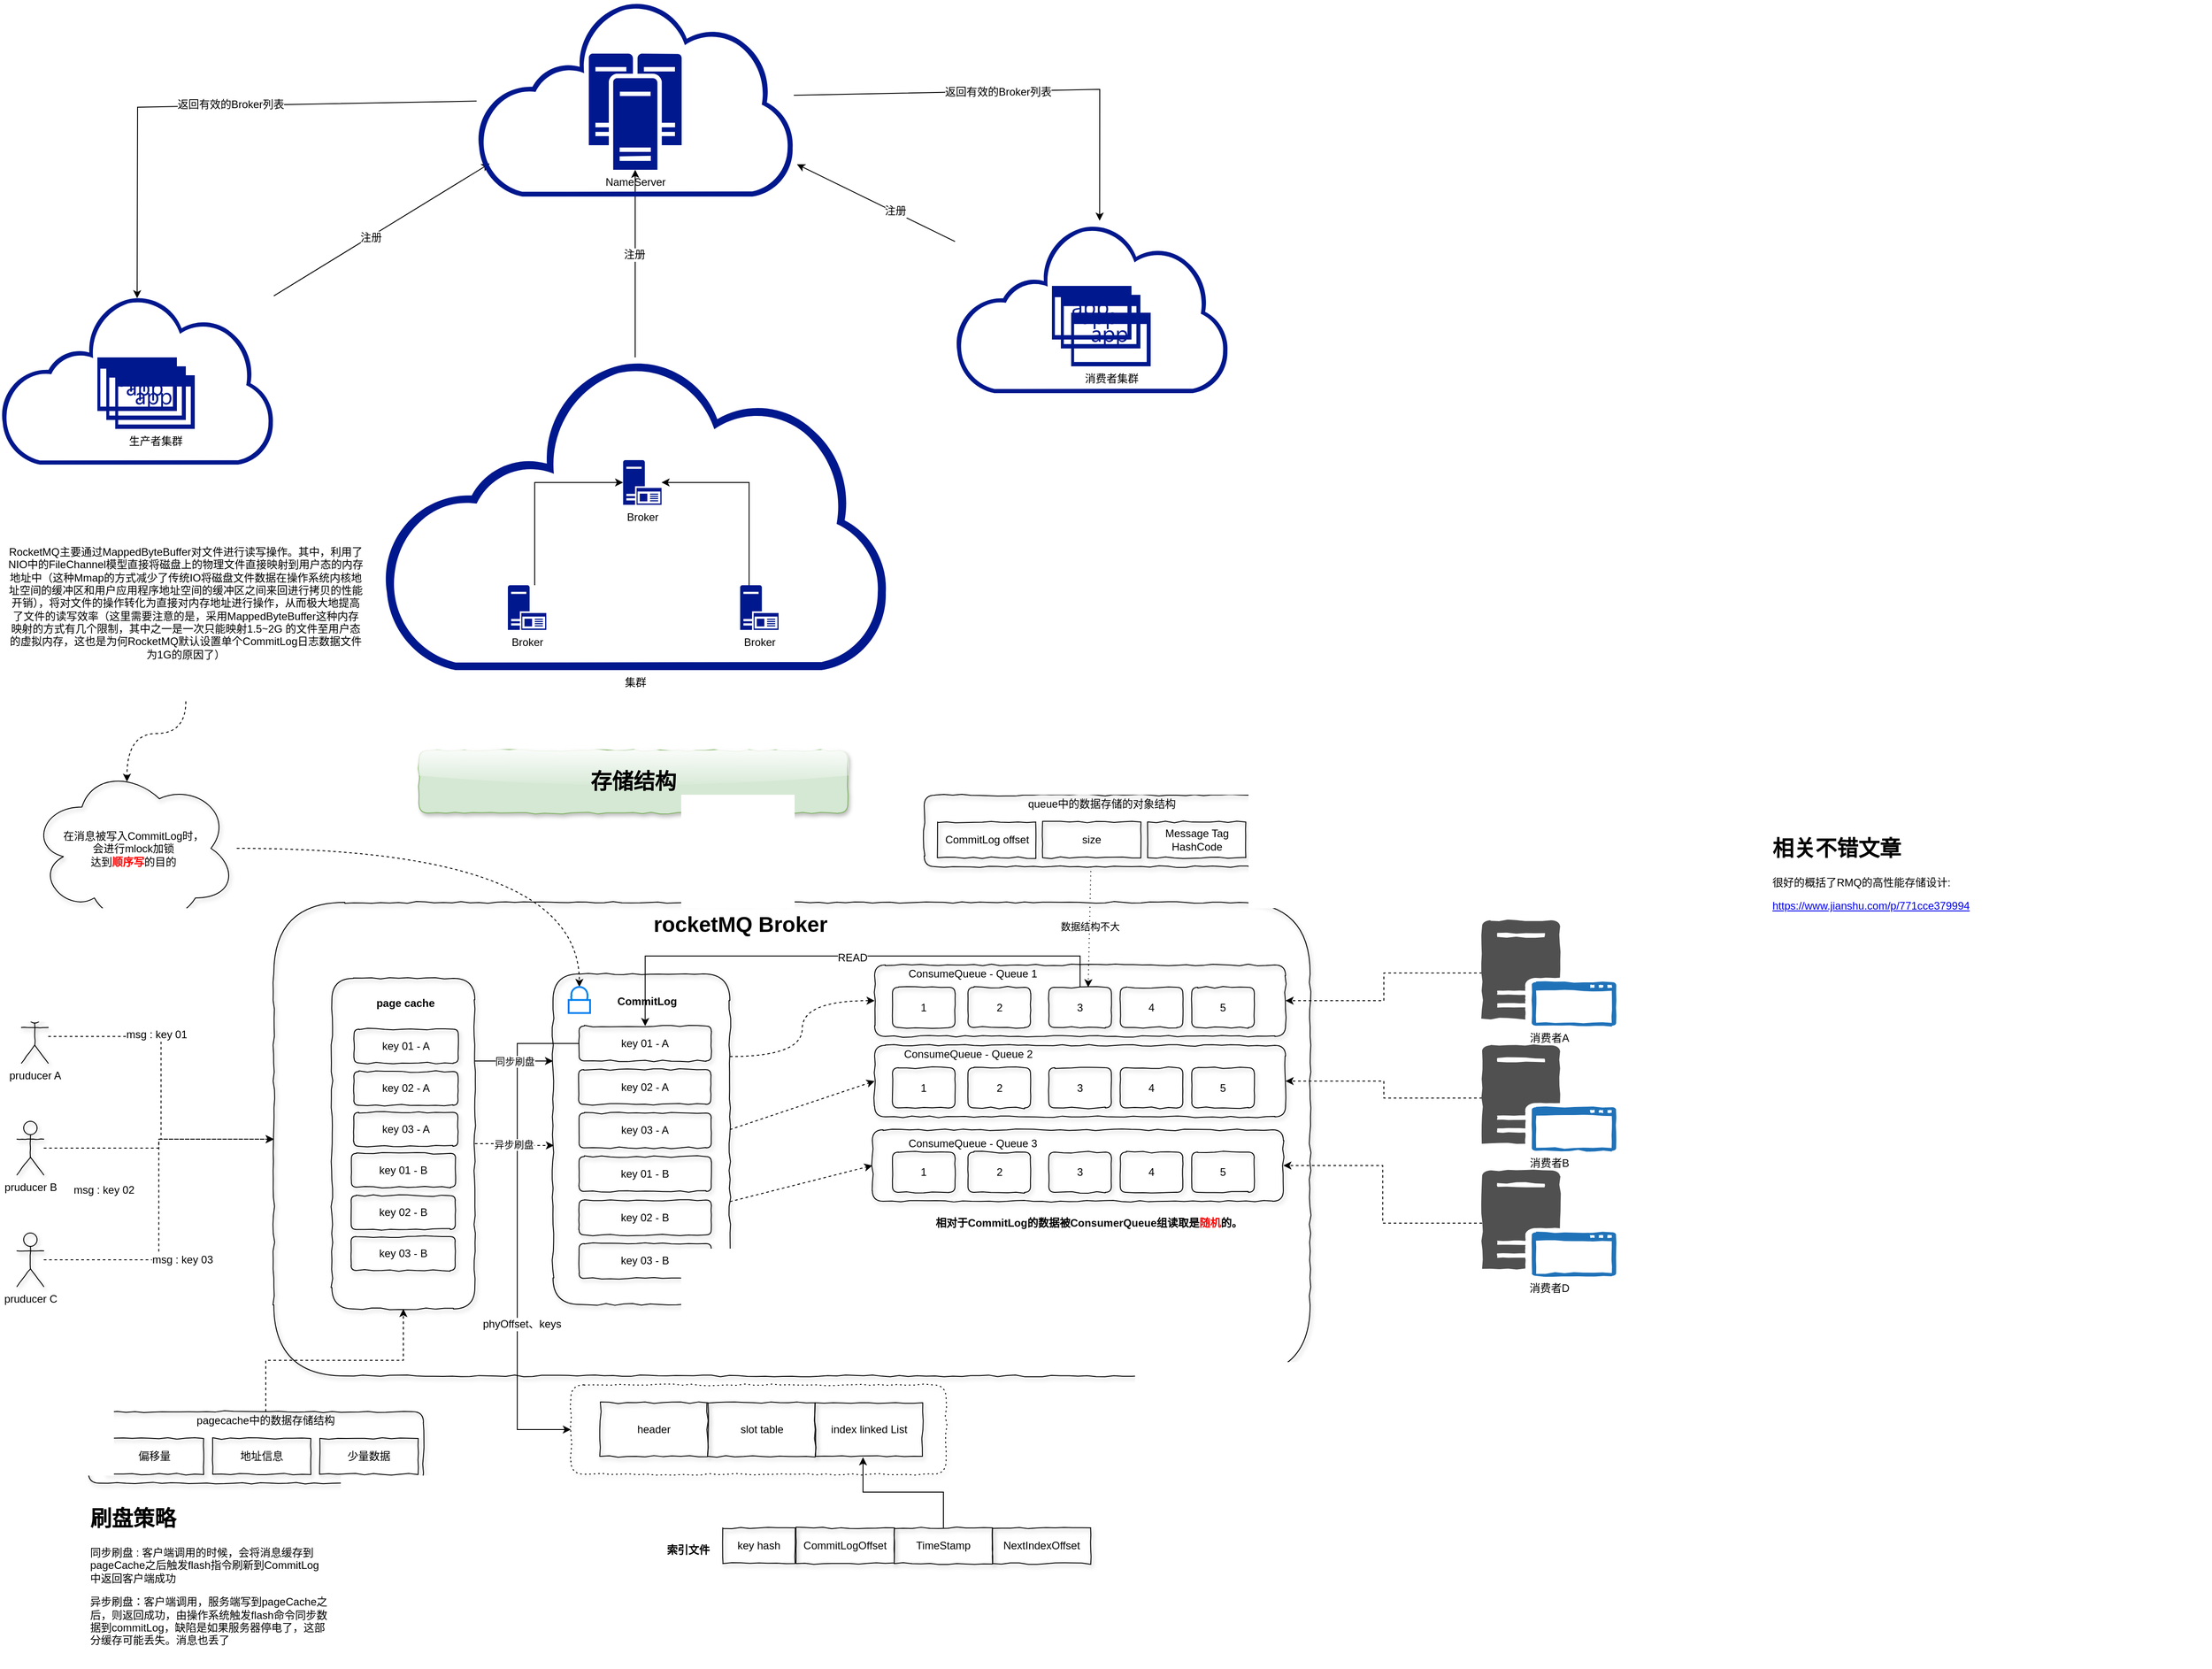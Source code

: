 <mxfile version="12.3.2" type="device" pages="2"><diagram id="gd_IF70aBs2pYhhm4v88" name="第 1 页"><mxGraphModel dx="1422" dy="822" grid="1" gridSize="10" guides="1" tooltips="1" connect="1" arrows="1" fold="1" page="1" pageScale="1" pageWidth="3300" pageHeight="4681" math="0" shadow="0"><root><mxCell id="0"/><mxCell id="1" parent="0"/><mxCell id="sOcCm9fHI73uMbzMvCkA-9" value="" style="rounded=1;whiteSpace=wrap;html=1;shadow=1;glass=1;comic=1;strokeColor=#000000;strokeWidth=1;fillColor=none;gradientColor=none;" vertex="1" parent="1"><mxGeometry x="377.5" y="1010" width="1160" height="530" as="geometry"/></mxCell><mxCell id="1OvO-jKvmU2hi-4N0Tyr-8" value="NameServer" style="aspect=fixed;pointerEvents=1;shadow=0;dashed=0;html=1;strokeColor=none;labelPosition=center;verticalLabelPosition=bottom;verticalAlign=top;align=center;fillColor=#00188D;shape=mxgraph.mscae.enterprise.cluster_server" parent="1" vertex="1"><mxGeometry x="730" y="60" width="104" height="130" as="geometry"/></mxCell><mxCell id="1OvO-jKvmU2hi-4N0Tyr-13" style="edgeStyle=orthogonalEdgeStyle;rounded=0;orthogonalLoop=1;jettySize=auto;html=1;" parent="1" source="1OvO-jKvmU2hi-4N0Tyr-9" target="1OvO-jKvmU2hi-4N0Tyr-10" edge="1"><mxGeometry relative="1" as="geometry"><Array as="points"><mxPoint x="669.5" y="540"/></Array></mxGeometry></mxCell><mxCell id="1OvO-jKvmU2hi-4N0Tyr-9" value="Broker" style="aspect=fixed;pointerEvents=1;shadow=0;dashed=0;html=1;strokeColor=none;labelPosition=center;verticalLabelPosition=bottom;verticalAlign=top;align=center;fillColor=#00188D;shape=mxgraph.mscae.enterprise.application_server2" parent="1" vertex="1"><mxGeometry x="639.5" y="655" width="43" height="50" as="geometry"/></mxCell><mxCell id="1OvO-jKvmU2hi-4N0Tyr-10" value="Broker" style="aspect=fixed;pointerEvents=1;shadow=0;dashed=0;html=1;strokeColor=none;labelPosition=center;verticalLabelPosition=bottom;verticalAlign=top;align=center;fillColor=#00188D;shape=mxgraph.mscae.enterprise.application_server2" parent="1" vertex="1"><mxGeometry x="768.5" y="515" width="43" height="50" as="geometry"/></mxCell><mxCell id="1OvO-jKvmU2hi-4N0Tyr-15" style="edgeStyle=orthogonalEdgeStyle;rounded=0;orthogonalLoop=1;jettySize=auto;html=1;" parent="1" source="1OvO-jKvmU2hi-4N0Tyr-11" target="1OvO-jKvmU2hi-4N0Tyr-10" edge="1"><mxGeometry relative="1" as="geometry"><Array as="points"><mxPoint x="909.5" y="540"/></Array></mxGeometry></mxCell><mxCell id="1OvO-jKvmU2hi-4N0Tyr-11" value="Broker" style="aspect=fixed;pointerEvents=1;shadow=0;dashed=0;html=1;strokeColor=none;labelPosition=center;verticalLabelPosition=bottom;verticalAlign=top;align=center;fillColor=#00188D;shape=mxgraph.mscae.enterprise.application_server2" parent="1" vertex="1"><mxGeometry x="899.5" y="655" width="43" height="50" as="geometry"/></mxCell><mxCell id="1OvO-jKvmU2hi-4N0Tyr-20" value="" style="aspect=fixed;pointerEvents=1;shadow=0;dashed=0;html=1;strokeColor=none;labelPosition=center;verticalLabelPosition=bottom;verticalAlign=top;align=center;fillColor=#00188D;shape=mxgraph.mscae.enterprise.application" parent="1" vertex="1"><mxGeometry x="180" y="400" width="89" height="60" as="geometry"/></mxCell><mxCell id="1OvO-jKvmU2hi-4N0Tyr-33" style="edgeStyle=none;rounded=0;orthogonalLoop=1;jettySize=auto;html=1;entryX=0.5;entryY=1;entryDx=0;entryDy=0;entryPerimeter=0;" parent="1" source="1OvO-jKvmU2hi-4N0Tyr-21" target="1OvO-jKvmU2hi-4N0Tyr-8" edge="1"><mxGeometry relative="1" as="geometry"/></mxCell><mxCell id="1OvO-jKvmU2hi-4N0Tyr-42" value="注册" style="text;html=1;align=center;verticalAlign=middle;resizable=0;points=[];;labelBackgroundColor=#ffffff;" parent="1OvO-jKvmU2hi-4N0Tyr-33" vertex="1" connectable="0"><mxGeometry x="0.093" y="1" relative="1" as="geometry"><mxPoint as="offset"/></mxGeometry></mxCell><mxCell id="1OvO-jKvmU2hi-4N0Tyr-21" value="集群" style="aspect=fixed;pointerEvents=1;shadow=0;dashed=0;html=1;strokeColor=none;labelPosition=center;verticalLabelPosition=bottom;verticalAlign=top;align=center;fillColor=#00188D;shape=mxgraph.mscae.enterprise.internet_hollow" parent="1" vertex="1"><mxGeometry x="499.5" y="400" width="565" height="350" as="geometry"/></mxCell><mxCell id="1OvO-jKvmU2hi-4N0Tyr-32" style="rounded=0;orthogonalLoop=1;jettySize=auto;html=1;entryX=0.041;entryY=0.832;entryDx=0;entryDy=0;entryPerimeter=0;" parent="1" source="1OvO-jKvmU2hi-4N0Tyr-23" target="1OvO-jKvmU2hi-4N0Tyr-39" edge="1"><mxGeometry relative="1" as="geometry"/></mxCell><mxCell id="1OvO-jKvmU2hi-4N0Tyr-40" value="注册" style="text;html=1;align=center;verticalAlign=middle;resizable=0;points=[];;labelBackgroundColor=#ffffff;" parent="1OvO-jKvmU2hi-4N0Tyr-32" vertex="1" connectable="0"><mxGeometry x="-0.106" y="-1" relative="1" as="geometry"><mxPoint as="offset"/></mxGeometry></mxCell><mxCell id="1OvO-jKvmU2hi-4N0Tyr-23" value="" style="aspect=fixed;pointerEvents=1;shadow=0;dashed=0;html=1;strokeColor=none;labelPosition=center;verticalLabelPosition=bottom;verticalAlign=top;align=center;fillColor=#00188D;shape=mxgraph.mscae.enterprise.internet_hollow" parent="1" vertex="1"><mxGeometry x="71.5" y="330" width="306" height="190" as="geometry"/></mxCell><mxCell id="1OvO-jKvmU2hi-4N0Tyr-29" value="" style="aspect=fixed;pointerEvents=1;shadow=0;dashed=0;html=1;strokeColor=none;labelPosition=center;verticalLabelPosition=bottom;verticalAlign=top;align=center;fillColor=#00188D;shape=mxgraph.mscae.enterprise.application" parent="1" vertex="1"><mxGeometry x="190" y="410" width="89" height="60" as="geometry"/></mxCell><mxCell id="1OvO-jKvmU2hi-4N0Tyr-30" value="生产者集群" style="aspect=fixed;pointerEvents=1;shadow=0;dashed=0;html=1;strokeColor=none;labelPosition=center;verticalLabelPosition=bottom;verticalAlign=top;align=center;fillColor=#00188D;shape=mxgraph.mscae.enterprise.application" parent="1" vertex="1"><mxGeometry x="200" y="420" width="89" height="60" as="geometry"/></mxCell><mxCell id="1OvO-jKvmU2hi-4N0Tyr-34" value="" style="aspect=fixed;pointerEvents=1;shadow=0;dashed=0;html=1;strokeColor=none;labelPosition=center;verticalLabelPosition=bottom;verticalAlign=top;align=center;fillColor=#00188D;shape=mxgraph.mscae.enterprise.application" parent="1" vertex="1"><mxGeometry x="1248.5" y="320" width="89" height="60" as="geometry"/></mxCell><mxCell id="1OvO-jKvmU2hi-4N0Tyr-38" style="edgeStyle=none;rounded=0;orthogonalLoop=1;jettySize=auto;html=1;entryX=1.01;entryY=0.836;entryDx=0;entryDy=0;entryPerimeter=0;" parent="1" source="1OvO-jKvmU2hi-4N0Tyr-35" target="1OvO-jKvmU2hi-4N0Tyr-39" edge="1"><mxGeometry relative="1" as="geometry"/></mxCell><mxCell id="1OvO-jKvmU2hi-4N0Tyr-41" value="注册" style="text;html=1;align=center;verticalAlign=middle;resizable=0;points=[];;labelBackgroundColor=#ffffff;" parent="1OvO-jKvmU2hi-4N0Tyr-38" vertex="1" connectable="0"><mxGeometry x="-0.228" y="-2" relative="1" as="geometry"><mxPoint y="1" as="offset"/></mxGeometry></mxCell><mxCell id="1OvO-jKvmU2hi-4N0Tyr-35" value="" style="aspect=fixed;pointerEvents=1;shadow=0;dashed=0;html=1;strokeColor=none;labelPosition=center;verticalLabelPosition=bottom;verticalAlign=top;align=center;fillColor=#00188D;shape=mxgraph.mscae.enterprise.internet_hollow" parent="1" vertex="1"><mxGeometry x="1140" y="250" width="306" height="190" as="geometry"/></mxCell><mxCell id="1OvO-jKvmU2hi-4N0Tyr-36" value="" style="aspect=fixed;pointerEvents=1;shadow=0;dashed=0;html=1;strokeColor=none;labelPosition=center;verticalLabelPosition=bottom;verticalAlign=top;align=center;fillColor=#00188D;shape=mxgraph.mscae.enterprise.application" parent="1" vertex="1"><mxGeometry x="1258.5" y="330" width="89" height="60" as="geometry"/></mxCell><mxCell id="1OvO-jKvmU2hi-4N0Tyr-37" value="消费者集群" style="aspect=fixed;pointerEvents=1;shadow=0;dashed=0;html=1;strokeColor=none;labelPosition=center;verticalLabelPosition=bottom;verticalAlign=top;align=center;fillColor=#00188D;shape=mxgraph.mscae.enterprise.application" parent="1" vertex="1"><mxGeometry x="1270" y="350" width="89" height="60" as="geometry"/></mxCell><mxCell id="1OvO-jKvmU2hi-4N0Tyr-43" style="edgeStyle=none;rounded=0;orthogonalLoop=1;jettySize=auto;html=1;entryX=0.5;entryY=0.02;entryDx=0;entryDy=0;entryPerimeter=0;" parent="1" source="1OvO-jKvmU2hi-4N0Tyr-39" target="1OvO-jKvmU2hi-4N0Tyr-23" edge="1"><mxGeometry relative="1" as="geometry"><Array as="points"><mxPoint x="225" y="120"/></Array></mxGeometry></mxCell><mxCell id="1OvO-jKvmU2hi-4N0Tyr-44" value="返回有效的Broker列表" style="text;html=1;align=center;verticalAlign=middle;resizable=0;points=[];;labelBackgroundColor=#ffffff;" parent="1OvO-jKvmU2hi-4N0Tyr-43" vertex="1" connectable="0"><mxGeometry x="-0.071" y="-1" relative="1" as="geometry"><mxPoint as="offset"/></mxGeometry></mxCell><mxCell id="1OvO-jKvmU2hi-4N0Tyr-45" style="edgeStyle=none;rounded=0;orthogonalLoop=1;jettySize=auto;html=1;entryX=0.529;entryY=-0.016;entryDx=0;entryDy=0;entryPerimeter=0;" parent="1" source="1OvO-jKvmU2hi-4N0Tyr-39" target="1OvO-jKvmU2hi-4N0Tyr-35" edge="1"><mxGeometry relative="1" as="geometry"><Array as="points"><mxPoint x="1302" y="100"/></Array></mxGeometry></mxCell><mxCell id="1OvO-jKvmU2hi-4N0Tyr-46" value="返回有效的Broker列表" style="text;html=1;align=center;verticalAlign=middle;resizable=0;points=[];;labelBackgroundColor=#ffffff;" parent="1OvO-jKvmU2hi-4N0Tyr-45" vertex="1" connectable="0"><mxGeometry x="-0.066" y="-1" relative="1" as="geometry"><mxPoint as="offset"/></mxGeometry></mxCell><mxCell id="1OvO-jKvmU2hi-4N0Tyr-39" value="" style="aspect=fixed;pointerEvents=1;shadow=0;dashed=0;html=1;strokeColor=none;labelPosition=center;verticalLabelPosition=bottom;verticalAlign=top;align=center;fillColor=#00188D;shape=mxgraph.mscae.enterprise.internet_hollow" parent="1" vertex="1"><mxGeometry x="604.5" width="355" height="220" as="geometry"/></mxCell><mxCell id="sOcCm9fHI73uMbzMvCkA-1" value="&lt;h1&gt;存储结构&lt;/h1&gt;" style="rounded=1;whiteSpace=wrap;html=1;shadow=1;glass=1;comic=1;strokeColor=#82b366;strokeWidth=1;fillColor=#d5e8d4;" vertex="1" parent="1"><mxGeometry x="540" y="840" width="480" height="70" as="geometry"/></mxCell><mxCell id="sOcCm9fHI73uMbzMvCkA-19" style="edgeStyle=orthogonalEdgeStyle;rounded=0;orthogonalLoop=1;jettySize=auto;html=1;dashed=1;strokeWidth=1;" edge="1" parent="1" source="sOcCm9fHI73uMbzMvCkA-5" target="sOcCm9fHI73uMbzMvCkA-9"><mxGeometry relative="1" as="geometry"><mxPoint x="342" y="1184" as="targetPoint"/></mxGeometry></mxCell><mxCell id="sOcCm9fHI73uMbzMvCkA-24" value="msg :&amp;nbsp;key 01" style="text;html=1;align=center;verticalAlign=middle;resizable=0;points=[];;labelBackgroundColor=#ffffff;" vertex="1" connectable="0" parent="sOcCm9fHI73uMbzMvCkA-19"><mxGeometry x="-0.345" y="2" relative="1" as="geometry"><mxPoint as="offset"/></mxGeometry></mxCell><mxCell id="sOcCm9fHI73uMbzMvCkA-5" value="pruducer A&lt;br&gt;" style="shape=umlActor;verticalLabelPosition=bottom;labelBackgroundColor=#ffffff;verticalAlign=top;html=1;outlineConnect=0;shadow=1;glass=1;comic=1;strokeColor=#000000;strokeWidth=1;fillColor=none;gradientColor=none;" vertex="1" parent="1"><mxGeometry x="95" y="1130" width="30" height="60" as="geometry"/></mxCell><mxCell id="sOcCm9fHI73uMbzMvCkA-22" style="edgeStyle=orthogonalEdgeStyle;rounded=0;orthogonalLoop=1;jettySize=auto;html=1;dashed=1;strokeWidth=1;" edge="1" parent="1" source="sOcCm9fHI73uMbzMvCkA-6" target="sOcCm9fHI73uMbzMvCkA-9"><mxGeometry relative="1" as="geometry"><mxPoint x="345" y="1269" as="targetPoint"/></mxGeometry></mxCell><mxCell id="sOcCm9fHI73uMbzMvCkA-25" value="msg :&amp;nbsp;key 02" style="text;html=1;align=center;verticalAlign=middle;resizable=0;points=[];;labelBackgroundColor=#ffffff;" vertex="1" connectable="0" parent="sOcCm9fHI73uMbzMvCkA-22"><mxGeometry x="-0.008" y="50" relative="1" as="geometry"><mxPoint x="-12" y="50" as="offset"/></mxGeometry></mxCell><mxCell id="sOcCm9fHI73uMbzMvCkA-6" value="pruducer B" style="shape=umlActor;verticalLabelPosition=bottom;labelBackgroundColor=#ffffff;verticalAlign=top;html=1;outlineConnect=0;shadow=1;glass=1;comic=1;strokeColor=#000000;strokeWidth=1;fillColor=none;gradientColor=none;" vertex="1" parent="1"><mxGeometry x="90" y="1255" width="30" height="60" as="geometry"/></mxCell><mxCell id="sOcCm9fHI73uMbzMvCkA-23" style="edgeStyle=orthogonalEdgeStyle;rounded=0;orthogonalLoop=1;jettySize=auto;html=1;dashed=1;strokeWidth=1;" edge="1" parent="1" source="sOcCm9fHI73uMbzMvCkA-7" target="sOcCm9fHI73uMbzMvCkA-9"><mxGeometry relative="1" as="geometry"><mxPoint x="339" y="1430" as="targetPoint"/></mxGeometry></mxCell><mxCell id="sOcCm9fHI73uMbzMvCkA-26" value="msg :&amp;nbsp;key 03" style="text;html=1;align=center;verticalAlign=middle;resizable=0;points=[];;labelBackgroundColor=#ffffff;" vertex="1" connectable="0" parent="sOcCm9fHI73uMbzMvCkA-23"><mxGeometry x="-0.458" y="1" relative="1" as="geometry"><mxPoint x="48" y="1" as="offset"/></mxGeometry></mxCell><mxCell id="sOcCm9fHI73uMbzMvCkA-7" value="pruducer C" style="shape=umlActor;verticalLabelPosition=bottom;labelBackgroundColor=#ffffff;verticalAlign=top;html=1;outlineConnect=0;shadow=1;glass=1;comic=1;strokeColor=#000000;strokeWidth=1;fillColor=none;gradientColor=none;" vertex="1" parent="1"><mxGeometry x="90" y="1380" width="30" height="60" as="geometry"/></mxCell><mxCell id="sOcCm9fHI73uMbzMvCkA-10" value="&lt;h1&gt;rocketMQ Broker&lt;/h1&gt;" style="text;html=1;strokeColor=none;fillColor=none;align=center;verticalAlign=middle;whiteSpace=wrap;rounded=0;shadow=1;glass=1;comic=1;" vertex="1" parent="1"><mxGeometry x="743.5" y="1020" width="312" height="30" as="geometry"/></mxCell><mxCell id="sOcCm9fHI73uMbzMvCkA-54" value="" style="group" vertex="1" connectable="0" parent="1"><mxGeometry x="1050" y="1170" width="460" height="80" as="geometry"/></mxCell><mxCell id="sOcCm9fHI73uMbzMvCkA-55" value="" style="rounded=1;whiteSpace=wrap;html=1;shadow=1;glass=1;comic=1;strokeColor=#000000;strokeWidth=1;fillColor=none;gradientColor=none;" vertex="1" parent="sOcCm9fHI73uMbzMvCkA-54"><mxGeometry width="460" height="80" as="geometry"/></mxCell><mxCell id="sOcCm9fHI73uMbzMvCkA-56" value="1" style="rounded=1;whiteSpace=wrap;html=1;shadow=1;glass=1;comic=1;strokeColor=#000000;strokeWidth=1;fillColor=none;gradientColor=none;" vertex="1" parent="sOcCm9fHI73uMbzMvCkA-54"><mxGeometry x="20" y="25" width="70" height="45" as="geometry"/></mxCell><mxCell id="sOcCm9fHI73uMbzMvCkA-57" value="2" style="rounded=1;whiteSpace=wrap;html=1;shadow=1;glass=1;comic=1;strokeColor=#000000;strokeWidth=1;fillColor=none;gradientColor=none;" vertex="1" parent="sOcCm9fHI73uMbzMvCkA-54"><mxGeometry x="104.5" y="25" width="70" height="45" as="geometry"/></mxCell><mxCell id="sOcCm9fHI73uMbzMvCkA-58" value="3" style="rounded=1;whiteSpace=wrap;html=1;shadow=1;glass=1;comic=1;strokeColor=#000000;strokeWidth=1;fillColor=none;gradientColor=none;" vertex="1" parent="sOcCm9fHI73uMbzMvCkA-54"><mxGeometry x="195" y="25" width="70" height="45" as="geometry"/></mxCell><mxCell id="sOcCm9fHI73uMbzMvCkA-59" value="4" style="rounded=1;whiteSpace=wrap;html=1;shadow=1;glass=1;comic=1;strokeColor=#000000;strokeWidth=1;fillColor=none;gradientColor=none;" vertex="1" parent="sOcCm9fHI73uMbzMvCkA-54"><mxGeometry x="275" y="25" width="70" height="45" as="geometry"/></mxCell><mxCell id="sOcCm9fHI73uMbzMvCkA-60" value="5" style="rounded=1;whiteSpace=wrap;html=1;shadow=1;glass=1;comic=1;strokeColor=#000000;strokeWidth=1;fillColor=none;gradientColor=none;" vertex="1" parent="sOcCm9fHI73uMbzMvCkA-54"><mxGeometry x="355" y="25" width="70" height="45" as="geometry"/></mxCell><mxCell id="sOcCm9fHI73uMbzMvCkA-61" value="ConsumeQueue - Queue 2" style="text;html=1;strokeColor=none;fillColor=none;align=center;verticalAlign=middle;whiteSpace=wrap;rounded=0;shadow=1;glass=1;comic=1;" vertex="1" parent="sOcCm9fHI73uMbzMvCkA-54"><mxGeometry x="20" width="170" height="20" as="geometry"/></mxCell><mxCell id="sOcCm9fHI73uMbzMvCkA-98" value="" style="endArrow=classic;html=1;dashed=1;strokeWidth=1;exitX=1;exitY=0.471;exitDx=0;exitDy=0;exitPerimeter=0;entryX=0;entryY=0.5;entryDx=0;entryDy=0;" edge="1" parent="1" source="sOcCm9fHI73uMbzMvCkA-11" target="sOcCm9fHI73uMbzMvCkA-55"><mxGeometry width="50" height="50" relative="1" as="geometry"><mxPoint x="880" y="1240" as="sourcePoint"/><mxPoint x="930" y="1190" as="targetPoint"/></mxGeometry></mxCell><mxCell id="sOcCm9fHI73uMbzMvCkA-99" value="" style="endArrow=classic;html=1;dashed=1;strokeWidth=1;entryX=0;entryY=0.5;entryDx=0;entryDy=0;exitX=1;exitY=0.689;exitDx=0;exitDy=0;exitPerimeter=0;" edge="1" parent="1" source="sOcCm9fHI73uMbzMvCkA-11" target="sOcCm9fHI73uMbzMvCkA-63"><mxGeometry width="50" height="50" relative="1" as="geometry"><mxPoint x="863.97" y="1209.08" as="sourcePoint"/><mxPoint x="969.5" y="1230" as="targetPoint"/><Array as="points"/></mxGeometry></mxCell><mxCell id="sOcCm9fHI73uMbzMvCkA-108" value="" style="group" vertex="1" connectable="0" parent="1"><mxGeometry x="1050" y="1080" width="460" height="80" as="geometry"/></mxCell><mxCell id="sOcCm9fHI73uMbzMvCkA-109" value="" style="rounded=1;whiteSpace=wrap;html=1;shadow=1;glass=1;comic=1;strokeColor=#000000;strokeWidth=1;fillColor=none;gradientColor=none;" vertex="1" parent="sOcCm9fHI73uMbzMvCkA-108"><mxGeometry width="460" height="80" as="geometry"/></mxCell><mxCell id="sOcCm9fHI73uMbzMvCkA-110" value="1" style="rounded=1;whiteSpace=wrap;html=1;shadow=1;glass=1;comic=1;strokeColor=#000000;strokeWidth=1;fillColor=none;gradientColor=none;" vertex="1" parent="sOcCm9fHI73uMbzMvCkA-108"><mxGeometry x="20" y="25" width="70" height="45" as="geometry"/></mxCell><mxCell id="sOcCm9fHI73uMbzMvCkA-111" value="2" style="rounded=1;whiteSpace=wrap;html=1;shadow=1;glass=1;comic=1;strokeColor=#000000;strokeWidth=1;fillColor=none;gradientColor=none;" vertex="1" parent="sOcCm9fHI73uMbzMvCkA-108"><mxGeometry x="104.5" y="25" width="70" height="45" as="geometry"/></mxCell><mxCell id="sOcCm9fHI73uMbzMvCkA-112" value="3" style="rounded=1;whiteSpace=wrap;html=1;shadow=1;glass=1;comic=1;strokeColor=#000000;strokeWidth=1;fillColor=none;gradientColor=none;" vertex="1" parent="sOcCm9fHI73uMbzMvCkA-108"><mxGeometry x="195" y="25" width="70" height="45" as="geometry"/></mxCell><mxCell id="sOcCm9fHI73uMbzMvCkA-113" value="4" style="rounded=1;whiteSpace=wrap;html=1;shadow=1;glass=1;comic=1;strokeColor=#000000;strokeWidth=1;fillColor=none;gradientColor=none;" vertex="1" parent="sOcCm9fHI73uMbzMvCkA-108"><mxGeometry x="275" y="25" width="70" height="45" as="geometry"/></mxCell><mxCell id="sOcCm9fHI73uMbzMvCkA-114" value="5" style="rounded=1;whiteSpace=wrap;html=1;shadow=1;glass=1;comic=1;strokeColor=#000000;strokeWidth=1;fillColor=none;gradientColor=none;" vertex="1" parent="sOcCm9fHI73uMbzMvCkA-108"><mxGeometry x="355" y="25" width="70" height="45" as="geometry"/></mxCell><mxCell id="sOcCm9fHI73uMbzMvCkA-115" value="ConsumeQueue - Queue 1" style="text;html=1;strokeColor=none;fillColor=none;align=center;verticalAlign=middle;whiteSpace=wrap;rounded=0;shadow=1;glass=1;comic=1;" vertex="1" parent="sOcCm9fHI73uMbzMvCkA-108"><mxGeometry x="20" width="180" height="20" as="geometry"/></mxCell><mxCell id="sOcCm9fHI73uMbzMvCkA-117" style="edgeStyle=orthogonalEdgeStyle;curved=1;rounded=0;orthogonalLoop=1;jettySize=auto;html=1;exitX=1;exitY=0.25;exitDx=0;exitDy=0;entryX=0;entryY=0.5;entryDx=0;entryDy=0;dashed=1;strokeWidth=1;" edge="1" parent="1" source="sOcCm9fHI73uMbzMvCkA-11" target="sOcCm9fHI73uMbzMvCkA-109"><mxGeometry relative="1" as="geometry"/></mxCell><mxCell id="sOcCm9fHI73uMbzMvCkA-120" value="" style="group" vertex="1" connectable="0" parent="1"><mxGeometry x="1105.5" y="890" width="375" height="80" as="geometry"/></mxCell><mxCell id="sOcCm9fHI73uMbzMvCkA-105" value="" style="group" vertex="1" connectable="0" parent="sOcCm9fHI73uMbzMvCkA-120"><mxGeometry width="375" height="80" as="geometry"/></mxCell><mxCell id="sOcCm9fHI73uMbzMvCkA-100" value="" style="rounded=1;whiteSpace=wrap;html=1;shadow=1;glass=1;comic=1;strokeColor=#000000;strokeWidth=1;fillColor=none;gradientColor=none;" vertex="1" parent="sOcCm9fHI73uMbzMvCkA-105"><mxGeometry width="375" height="80" as="geometry"/></mxCell><mxCell id="sOcCm9fHI73uMbzMvCkA-101" value="CommitLog&amp;nbsp;offset" style="rounded=0;whiteSpace=wrap;html=1;shadow=1;glass=1;comic=1;strokeColor=#000000;strokeWidth=1;fillColor=none;gradientColor=none;" vertex="1" parent="sOcCm9fHI73uMbzMvCkA-105"><mxGeometry x="15" y="30" width="110" height="40" as="geometry"/></mxCell><mxCell id="sOcCm9fHI73uMbzMvCkA-102" value="queue中的数据存储的对象结构" style="text;html=1;strokeColor=none;fillColor=none;align=center;verticalAlign=middle;whiteSpace=wrap;rounded=0;shadow=1;glass=1;comic=1;" vertex="1" parent="sOcCm9fHI73uMbzMvCkA-105"><mxGeometry x="107" width="183" height="20" as="geometry"/></mxCell><mxCell id="sOcCm9fHI73uMbzMvCkA-103" value="size" style="rounded=0;whiteSpace=wrap;html=1;shadow=1;glass=1;comic=1;strokeColor=#000000;strokeWidth=1;fillColor=none;gradientColor=none;" vertex="1" parent="sOcCm9fHI73uMbzMvCkA-105"><mxGeometry x="132.5" y="30" width="110" height="40" as="geometry"/></mxCell><mxCell id="sOcCm9fHI73uMbzMvCkA-104" value="Message Tag&lt;br&gt;HashCode" style="rounded=0;whiteSpace=wrap;html=1;shadow=1;glass=1;comic=1;strokeColor=#000000;strokeWidth=1;fillColor=none;gradientColor=none;" vertex="1" parent="sOcCm9fHI73uMbzMvCkA-105"><mxGeometry x="250" y="30" width="110" height="40" as="geometry"/></mxCell><mxCell id="sOcCm9fHI73uMbzMvCkA-146" value="" style="group" vertex="1" connectable="0" parent="1"><mxGeometry x="880" y="1710" width="412" height="40" as="geometry"/></mxCell><mxCell id="sOcCm9fHI73uMbzMvCkA-142" value="key&amp;nbsp;hash" style="rounded=0;whiteSpace=wrap;html=1;shadow=1;glass=1;comic=1;strokeColor=#000000;strokeWidth=1;fillColor=none;gradientColor=none;" vertex="1" parent="sOcCm9fHI73uMbzMvCkA-146"><mxGeometry width="81" height="40" as="geometry"/></mxCell><mxCell id="sOcCm9fHI73uMbzMvCkA-143" value="CommitLogOffset" style="rounded=0;whiteSpace=wrap;html=1;shadow=1;glass=1;comic=1;strokeColor=#000000;strokeWidth=1;fillColor=none;gradientColor=none;" vertex="1" parent="sOcCm9fHI73uMbzMvCkA-146"><mxGeometry x="82" width="110" height="40" as="geometry"/></mxCell><mxCell id="sOcCm9fHI73uMbzMvCkA-144" value="TimeStamp" style="rounded=0;whiteSpace=wrap;html=1;shadow=1;glass=1;comic=1;strokeColor=#000000;strokeWidth=1;fillColor=none;gradientColor=none;" vertex="1" parent="sOcCm9fHI73uMbzMvCkA-146"><mxGeometry x="192" width="110" height="40" as="geometry"/></mxCell><mxCell id="sOcCm9fHI73uMbzMvCkA-145" value="NextIndexOffset" style="rounded=0;whiteSpace=wrap;html=1;shadow=1;glass=1;comic=1;strokeColor=#000000;strokeWidth=1;fillColor=none;gradientColor=none;" vertex="1" parent="sOcCm9fHI73uMbzMvCkA-146"><mxGeometry x="302" width="110" height="40" as="geometry"/></mxCell><mxCell id="sOcCm9fHI73uMbzMvCkA-147" style="edgeStyle=orthogonalEdgeStyle;rounded=0;orthogonalLoop=1;jettySize=auto;html=1;entryX=0.446;entryY=1.017;entryDx=0;entryDy=0;entryPerimeter=0;strokeWidth=1;" edge="1" parent="1" source="sOcCm9fHI73uMbzMvCkA-144" target="sOcCm9fHI73uMbzMvCkA-141"><mxGeometry relative="1" as="geometry"/></mxCell><mxCell id="sOcCm9fHI73uMbzMvCkA-151" value="数据结构不大" style="rounded=0;orthogonalLoop=1;jettySize=auto;html=1;entryX=0.629;entryY=0;entryDx=0;entryDy=0;entryPerimeter=0;strokeWidth=1;dashed=1;dashPattern=1 4;" edge="1" parent="1" source="sOcCm9fHI73uMbzMvCkA-100" target="sOcCm9fHI73uMbzMvCkA-112"><mxGeometry relative="1" as="geometry"/></mxCell><mxCell id="sOcCm9fHI73uMbzMvCkA-152" style="edgeStyle=orthogonalEdgeStyle;rounded=0;orthogonalLoop=1;jettySize=auto;html=1;strokeWidth=1;entryX=0.5;entryY=0;entryDx=0;entryDy=0;" edge="1" parent="1" source="sOcCm9fHI73uMbzMvCkA-112" target="sOcCm9fHI73uMbzMvCkA-13"><mxGeometry relative="1" as="geometry"><Array as="points"><mxPoint x="1280" y="1070"/><mxPoint x="793" y="1070"/></Array></mxGeometry></mxCell><mxCell id="sOcCm9fHI73uMbzMvCkA-204" value="READ" style="text;html=1;align=center;verticalAlign=middle;resizable=0;points=[];;labelBackgroundColor=#ffffff;" vertex="1" connectable="0" parent="sOcCm9fHI73uMbzMvCkA-152"><mxGeometry x="-0.033" y="2" relative="1" as="geometry"><mxPoint as="offset"/></mxGeometry></mxCell><mxCell id="sOcCm9fHI73uMbzMvCkA-199" style="edgeStyle=orthogonalEdgeStyle;rounded=0;orthogonalLoop=1;jettySize=auto;html=1;entryX=1;entryY=0.5;entryDx=0;entryDy=0;dashed=1;strokeWidth=1;" edge="1" parent="1" source="sOcCm9fHI73uMbzMvCkA-153" target="sOcCm9fHI73uMbzMvCkA-109"><mxGeometry relative="1" as="geometry"/></mxCell><mxCell id="sOcCm9fHI73uMbzMvCkA-153" value="消费者A" style="pointerEvents=1;shadow=0;dashed=0;html=1;strokeColor=none;fillColor=#505050;labelPosition=center;verticalLabelPosition=bottom;verticalAlign=top;outlineConnect=0;align=center;shape=mxgraph.office.servers.application_server_blue;rounded=1;glass=1;comic=1;" vertex="1" parent="1"><mxGeometry x="1730" y="1030" width="150" height="118" as="geometry"/></mxCell><mxCell id="sOcCm9fHI73uMbzMvCkA-200" style="edgeStyle=orthogonalEdgeStyle;rounded=0;orthogonalLoop=1;jettySize=auto;html=1;entryX=1;entryY=0.5;entryDx=0;entryDy=0;dashed=1;strokeWidth=1;" edge="1" parent="1" source="sOcCm9fHI73uMbzMvCkA-154" target="sOcCm9fHI73uMbzMvCkA-55"><mxGeometry relative="1" as="geometry"/></mxCell><mxCell id="sOcCm9fHI73uMbzMvCkA-154" value="消费者B" style="pointerEvents=1;shadow=0;dashed=0;html=1;strokeColor=none;fillColor=#505050;labelPosition=center;verticalLabelPosition=bottom;verticalAlign=top;outlineConnect=0;align=center;shape=mxgraph.office.servers.application_server_blue;rounded=1;glass=1;comic=1;" vertex="1" parent="1"><mxGeometry x="1730" y="1170" width="150" height="118" as="geometry"/></mxCell><mxCell id="sOcCm9fHI73uMbzMvCkA-201" style="edgeStyle=orthogonalEdgeStyle;rounded=0;orthogonalLoop=1;jettySize=auto;html=1;entryX=1;entryY=0.5;entryDx=0;entryDy=0;dashed=1;strokeWidth=1;" edge="1" parent="1" source="sOcCm9fHI73uMbzMvCkA-155" target="sOcCm9fHI73uMbzMvCkA-63"><mxGeometry relative="1" as="geometry"/></mxCell><mxCell id="sOcCm9fHI73uMbzMvCkA-155" value="消费者D" style="pointerEvents=1;shadow=0;dashed=0;html=1;strokeColor=none;fillColor=#505050;labelPosition=center;verticalLabelPosition=bottom;verticalAlign=top;outlineConnect=0;align=center;shape=mxgraph.office.servers.application_server_blue;rounded=1;glass=1;comic=1;" vertex="1" parent="1"><mxGeometry x="1730" y="1310" width="150" height="118" as="geometry"/></mxCell><mxCell id="sOcCm9fHI73uMbzMvCkA-161" value="" style="group" vertex="1" connectable="0" parent="1"><mxGeometry x="170" y="1580" width="375" height="80" as="geometry"/></mxCell><mxCell id="sOcCm9fHI73uMbzMvCkA-162" value="" style="group" vertex="1" connectable="0" parent="sOcCm9fHI73uMbzMvCkA-161"><mxGeometry width="375" height="80" as="geometry"/></mxCell><mxCell id="sOcCm9fHI73uMbzMvCkA-163" value="" style="rounded=1;whiteSpace=wrap;html=1;shadow=1;glass=1;comic=1;strokeColor=#000000;strokeWidth=1;fillColor=none;gradientColor=none;" vertex="1" parent="sOcCm9fHI73uMbzMvCkA-162"><mxGeometry width="375" height="80" as="geometry"/></mxCell><mxCell id="sOcCm9fHI73uMbzMvCkA-164" value="偏移量" style="rounded=0;whiteSpace=wrap;html=1;shadow=1;glass=1;comic=1;strokeColor=#000000;strokeWidth=1;fillColor=none;gradientColor=none;" vertex="1" parent="sOcCm9fHI73uMbzMvCkA-162"><mxGeometry x="19" y="30" width="110" height="40" as="geometry"/></mxCell><mxCell id="sOcCm9fHI73uMbzMvCkA-165" value="pagecache中的数据存储结构" style="text;html=1;strokeColor=none;fillColor=none;align=center;verticalAlign=middle;whiteSpace=wrap;rounded=0;shadow=1;glass=1;comic=1;" vertex="1" parent="sOcCm9fHI73uMbzMvCkA-162"><mxGeometry x="107" width="183" height="20" as="geometry"/></mxCell><mxCell id="sOcCm9fHI73uMbzMvCkA-166" value="地址信息" style="rounded=0;whiteSpace=wrap;html=1;shadow=1;glass=1;comic=1;strokeColor=#000000;strokeWidth=1;fillColor=none;gradientColor=none;" vertex="1" parent="sOcCm9fHI73uMbzMvCkA-162"><mxGeometry x="139" y="30" width="110" height="40" as="geometry"/></mxCell><mxCell id="sOcCm9fHI73uMbzMvCkA-175" value="少量数据" style="rounded=0;whiteSpace=wrap;html=1;shadow=1;glass=1;comic=1;strokeColor=#000000;strokeWidth=1;fillColor=none;gradientColor=none;" vertex="1" parent="sOcCm9fHI73uMbzMvCkA-162"><mxGeometry x="259" y="30" width="110" height="40" as="geometry"/></mxCell><mxCell id="sOcCm9fHI73uMbzMvCkA-176" value="&lt;b&gt;相对于CommitLog的数据被ConsumerQueue组读取是&lt;font color=&quot;#ff0000&quot;&gt;随机&lt;/font&gt;的。&lt;/b&gt;" style="text;html=1;strokeColor=none;fillColor=none;align=center;verticalAlign=middle;whiteSpace=wrap;rounded=0;shadow=1;glass=1;comic=1;" vertex="1" parent="1"><mxGeometry x="1080" y="1349.5" width="420" height="39" as="geometry"/></mxCell><mxCell id="sOcCm9fHI73uMbzMvCkA-178" style="edgeStyle=orthogonalEdgeStyle;curved=1;rounded=0;orthogonalLoop=1;jettySize=auto;html=1;dashed=1;strokeWidth=1;" edge="1" parent="1" source="sOcCm9fHI73uMbzMvCkA-177" target="sOcCm9fHI73uMbzMvCkA-137"><mxGeometry relative="1" as="geometry"/></mxCell><mxCell id="sOcCm9fHI73uMbzMvCkA-177" value="在消息被写入CommitLog时，&lt;br&gt;会进行mlock加锁&lt;br&gt;达到&lt;b&gt;&lt;font color=&quot;#ff0000&quot;&gt;顺序写&lt;/font&gt;&lt;/b&gt;的目的" style="ellipse;shape=cloud;whiteSpace=wrap;html=1;rounded=1;shadow=1;glass=1;comic=1;strokeColor=#000000;strokeWidth=1;fillColor=none;gradientColor=none;" vertex="1" parent="1"><mxGeometry x="105" y="857" width="231" height="185" as="geometry"/></mxCell><mxCell id="sOcCm9fHI73uMbzMvCkA-180" style="edgeStyle=orthogonalEdgeStyle;curved=1;rounded=0;orthogonalLoop=1;jettySize=auto;html=1;entryX=0.468;entryY=0.097;entryDx=0;entryDy=0;entryPerimeter=0;dashed=1;strokeWidth=1;" edge="1" parent="1" source="sOcCm9fHI73uMbzMvCkA-179" target="sOcCm9fHI73uMbzMvCkA-177"><mxGeometry relative="1" as="geometry"/></mxCell><mxCell id="sOcCm9fHI73uMbzMvCkA-179" value="RocketMQ主要通过MappedByteBuffer对文件进行读写操作。其中，利用了NIO中的FileChannel模型直接将磁盘上的物理文件直接映射到用户态的内存地址中（这种Mmap的方式减少了传统IO将磁盘文件数据在操作系统内核地址空间的缓冲区和用户应用程序地址空间的缓冲区之间来回进行拷贝的性能开销），将对文件的操作转化为直接对内存地址进行操作，从而极大地提高了文件的读写效率（这里需要注意的是，采用MappedByteBuffer这种内存映射的方式有几个限制，其中之一是一次只能映射1.5~2G 的文件至用户态的虚拟内存，这也是为何RocketMQ默认设置单个CommitLog日志数据文件为1G的原因了）" style="text;html=1;strokeColor=none;fillColor=none;align=center;verticalAlign=middle;whiteSpace=wrap;rounded=0;shadow=1;glass=1;comic=1;" vertex="1" parent="1"><mxGeometry x="79" y="565" width="400" height="220" as="geometry"/></mxCell><mxCell id="sOcCm9fHI73uMbzMvCkA-181" value="&lt;b&gt;索引文件&lt;/b&gt;" style="text;html=1;strokeColor=none;fillColor=none;align=center;verticalAlign=middle;whiteSpace=wrap;rounded=0;shadow=1;glass=1;comic=1;" vertex="1" parent="1"><mxGeometry x="789" y="1720" width="105" height="30" as="geometry"/></mxCell><mxCell id="sOcCm9fHI73uMbzMvCkA-182" style="edgeStyle=orthogonalEdgeStyle;rounded=0;orthogonalLoop=1;jettySize=auto;html=1;entryX=0;entryY=0.5;entryDx=0;entryDy=0;strokeWidth=1;" edge="1" parent="1" source="sOcCm9fHI73uMbzMvCkA-13" target="sOcCm9fHI73uMbzMvCkA-138"><mxGeometry relative="1" as="geometry"><Array as="points"><mxPoint x="650" y="1168"/><mxPoint x="650" y="1600"/></Array></mxGeometry></mxCell><mxCell id="sOcCm9fHI73uMbzMvCkA-183" value="phyOffset、keys" style="text;html=1;align=center;verticalAlign=middle;resizable=0;points=[];;labelBackgroundColor=#ffffff;" vertex="1" connectable="0" parent="sOcCm9fHI73uMbzMvCkA-182"><mxGeometry x="0.103" y="-3" relative="1" as="geometry"><mxPoint x="8" y="73.5" as="offset"/></mxGeometry></mxCell><mxCell id="sOcCm9fHI73uMbzMvCkA-186" value="" style="group" vertex="1" connectable="0" parent="1"><mxGeometry x="1050" y="1264.5" width="460" height="80" as="geometry"/></mxCell><mxCell id="sOcCm9fHI73uMbzMvCkA-62" value="" style="group" vertex="1" connectable="0" parent="sOcCm9fHI73uMbzMvCkA-186"><mxGeometry width="460" height="80" as="geometry"/></mxCell><mxCell id="sOcCm9fHI73uMbzMvCkA-63" value="" style="rounded=1;whiteSpace=wrap;html=1;shadow=1;glass=1;comic=1;strokeColor=#000000;strokeWidth=1;fillColor=none;gradientColor=none;" vertex="1" parent="sOcCm9fHI73uMbzMvCkA-62"><mxGeometry x="-2.5" width="460" height="80" as="geometry"/></mxCell><mxCell id="sOcCm9fHI73uMbzMvCkA-64" value="1" style="rounded=1;whiteSpace=wrap;html=1;shadow=1;glass=1;comic=1;strokeColor=#000000;strokeWidth=1;fillColor=none;gradientColor=none;" vertex="1" parent="sOcCm9fHI73uMbzMvCkA-62"><mxGeometry x="20" y="25" width="70" height="45" as="geometry"/></mxCell><mxCell id="sOcCm9fHI73uMbzMvCkA-65" value="2" style="rounded=1;whiteSpace=wrap;html=1;shadow=1;glass=1;comic=1;strokeColor=#000000;strokeWidth=1;fillColor=none;gradientColor=none;" vertex="1" parent="sOcCm9fHI73uMbzMvCkA-62"><mxGeometry x="104.5" y="25" width="70" height="45" as="geometry"/></mxCell><mxCell id="sOcCm9fHI73uMbzMvCkA-66" value="3" style="rounded=1;whiteSpace=wrap;html=1;shadow=1;glass=1;comic=1;strokeColor=#000000;strokeWidth=1;fillColor=none;gradientColor=none;" vertex="1" parent="sOcCm9fHI73uMbzMvCkA-62"><mxGeometry x="195" y="25" width="70" height="45" as="geometry"/></mxCell><mxCell id="sOcCm9fHI73uMbzMvCkA-67" value="4" style="rounded=1;whiteSpace=wrap;html=1;shadow=1;glass=1;comic=1;strokeColor=#000000;strokeWidth=1;fillColor=none;gradientColor=none;" vertex="1" parent="sOcCm9fHI73uMbzMvCkA-62"><mxGeometry x="275" y="25" width="70" height="45" as="geometry"/></mxCell><mxCell id="sOcCm9fHI73uMbzMvCkA-68" value="5" style="rounded=1;whiteSpace=wrap;html=1;shadow=1;glass=1;comic=1;strokeColor=#000000;strokeWidth=1;fillColor=none;gradientColor=none;" vertex="1" parent="sOcCm9fHI73uMbzMvCkA-62"><mxGeometry x="355" y="25" width="70" height="45" as="geometry"/></mxCell><mxCell id="sOcCm9fHI73uMbzMvCkA-69" value="ConsumeQueue - Queue 3" style="text;html=1;strokeColor=none;fillColor=none;align=center;verticalAlign=middle;whiteSpace=wrap;rounded=0;shadow=1;glass=1;comic=1;" vertex="1" parent="sOcCm9fHI73uMbzMvCkA-62"><mxGeometry x="20" width="180" height="30" as="geometry"/></mxCell><mxCell id="sOcCm9fHI73uMbzMvCkA-187" value="" style="group" vertex="1" connectable="0" parent="1"><mxGeometry x="690" y="1090" width="198" height="370" as="geometry"/></mxCell><mxCell id="sOcCm9fHI73uMbzMvCkA-11" value="" style="rounded=1;whiteSpace=wrap;html=1;shadow=1;glass=1;comic=1;strokeColor=#000000;strokeWidth=1;fillColor=none;gradientColor=none;" vertex="1" parent="sOcCm9fHI73uMbzMvCkA-187"><mxGeometry width="198.0" height="370" as="geometry"/></mxCell><mxCell id="sOcCm9fHI73uMbzMvCkA-12" value="&lt;b&gt;CommitLog&lt;/b&gt;" style="text;html=1;strokeColor=none;fillColor=none;align=center;verticalAlign=middle;whiteSpace=wrap;rounded=0;shadow=1;glass=1;comic=1;" vertex="1" parent="sOcCm9fHI73uMbzMvCkA-187"><mxGeometry x="41.579" y="11.237" width="127.137" height="38.947" as="geometry"/></mxCell><mxCell id="sOcCm9fHI73uMbzMvCkA-13" value="key 01 - A" style="rounded=1;whiteSpace=wrap;html=1;shadow=1;glass=1;comic=1;strokeColor=#000000;strokeWidth=1;fillColor=none;gradientColor=none;" vertex="1" parent="sOcCm9fHI73uMbzMvCkA-187"><mxGeometry x="29.179" y="58.421" width="147.979" height="38.947" as="geometry"/></mxCell><mxCell id="sOcCm9fHI73uMbzMvCkA-14" value="key 02&amp;nbsp;- A" style="rounded=1;whiteSpace=wrap;html=1;shadow=1;glass=1;comic=1;strokeColor=#000000;strokeWidth=1;fillColor=none;gradientColor=none;" vertex="1" parent="sOcCm9fHI73uMbzMvCkA-187"><mxGeometry x="28.658" y="107.105" width="147.979" height="38.947" as="geometry"/></mxCell><mxCell id="sOcCm9fHI73uMbzMvCkA-15" value="key 01 - B" style="rounded=1;whiteSpace=wrap;html=1;shadow=1;glass=1;comic=1;strokeColor=#000000;strokeWidth=1;fillColor=none;gradientColor=none;" vertex="1" parent="sOcCm9fHI73uMbzMvCkA-187"><mxGeometry x="29.179" y="204.474" width="147.979" height="38.947" as="geometry"/></mxCell><mxCell id="sOcCm9fHI73uMbzMvCkA-16" value="key 03&amp;nbsp;- A" style="rounded=1;whiteSpace=wrap;html=1;shadow=1;glass=1;comic=1;strokeColor=#000000;strokeWidth=1;fillColor=none;gradientColor=none;" vertex="1" parent="sOcCm9fHI73uMbzMvCkA-187"><mxGeometry x="29.179" y="155.789" width="147.979" height="38.947" as="geometry"/></mxCell><mxCell id="sOcCm9fHI73uMbzMvCkA-17" value="key 02&amp;nbsp;- B" style="rounded=1;whiteSpace=wrap;html=1;shadow=1;glass=1;comic=1;strokeColor=#000000;strokeWidth=1;fillColor=none;gradientColor=none;" vertex="1" parent="sOcCm9fHI73uMbzMvCkA-187"><mxGeometry x="29.179" y="253.158" width="147.979" height="38.947" as="geometry"/></mxCell><mxCell id="sOcCm9fHI73uMbzMvCkA-18" value="key 03&amp;nbsp;- B" style="rounded=1;whiteSpace=wrap;html=1;shadow=1;glass=1;comic=1;strokeColor=#000000;strokeWidth=1;fillColor=none;gradientColor=none;" vertex="1" parent="sOcCm9fHI73uMbzMvCkA-187"><mxGeometry x="29.179" y="301.842" width="147.979" height="38.947" as="geometry"/></mxCell><mxCell id="sOcCm9fHI73uMbzMvCkA-137" value="" style="html=1;verticalLabelPosition=bottom;align=center;labelBackgroundColor=#ffffff;verticalAlign=top;strokeWidth=2;strokeColor=#0080F0;shadow=0;dashed=0;shape=mxgraph.ios7.icons.locked;rounded=1;glass=1;comic=1;fillColor=none;gradientColor=none;" vertex="1" parent="sOcCm9fHI73uMbzMvCkA-187"><mxGeometry x="17.5" y="14.605" width="24" height="29.211" as="geometry"/></mxCell><mxCell id="sOcCm9fHI73uMbzMvCkA-198" value="" style="group;fillColor=none;gradientColor=none;strokeColor=none;rounded=1;glass=1;comic=1;shadow=1;" vertex="1" connectable="0" parent="1"><mxGeometry x="442.5" y="1095" width="162" height="370" as="geometry"/></mxCell><mxCell id="sOcCm9fHI73uMbzMvCkA-121" value="" style="group;dashed=1;strokeColor=none;shadow=0;" vertex="1" connectable="0" parent="sOcCm9fHI73uMbzMvCkA-198"><mxGeometry x="2" width="160" height="370" as="geometry"/></mxCell><mxCell id="sOcCm9fHI73uMbzMvCkA-123" value="&lt;b&gt;page&amp;nbsp;cache&lt;/b&gt;" style="text;html=1;strokeColor=none;fillColor=none;align=center;verticalAlign=middle;whiteSpace=wrap;rounded=0;shadow=1;glass=1;comic=1;" vertex="1" parent="sOcCm9fHI73uMbzMvCkA-121"><mxGeometry x="30.789" y="9.474" width="100.168" height="37.895" as="geometry"/></mxCell><mxCell id="sOcCm9fHI73uMbzMvCkA-124" value="key 01 - A" style="rounded=1;whiteSpace=wrap;html=1;shadow=1;glass=1;comic=1;strokeColor=#000000;strokeWidth=1;fillColor=none;gradientColor=none;" vertex="1" parent="sOcCm9fHI73uMbzMvCkA-121"><mxGeometry x="22.848" y="56.842" width="116.606" height="37.895" as="geometry"/></mxCell><mxCell id="sOcCm9fHI73uMbzMvCkA-125" value="key 02 - A" style="rounded=1;whiteSpace=wrap;html=1;shadow=1;glass=1;comic=1;strokeColor=#000000;strokeWidth=1;fillColor=none;gradientColor=none;" vertex="1" parent="sOcCm9fHI73uMbzMvCkA-121"><mxGeometry x="22.579" y="104.211" width="116.589" height="37.895" as="geometry"/></mxCell><mxCell id="sOcCm9fHI73uMbzMvCkA-127" value="key 03 - A" style="rounded=1;whiteSpace=wrap;html=1;shadow=1;glass=1;comic=1;strokeColor=#000000;strokeWidth=1;fillColor=none;gradientColor=none;" vertex="1" parent="sOcCm9fHI73uMbzMvCkA-121"><mxGeometry x="22.489" y="150.053" width="116.589" height="37.895" as="geometry"/></mxCell><mxCell id="sOcCm9fHI73uMbzMvCkA-192" value="key 01 - B" style="rounded=1;whiteSpace=wrap;html=1;shadow=1;glass=1;comic=1;strokeColor=#000000;strokeWidth=1;fillColor=none;gradientColor=none;" vertex="1" parent="sOcCm9fHI73uMbzMvCkA-121"><mxGeometry x="19.848" y="195.842" width="116.606" height="37.895" as="geometry"/></mxCell><mxCell id="sOcCm9fHI73uMbzMvCkA-193" value="key 02 - B" style="rounded=1;whiteSpace=wrap;html=1;shadow=1;glass=1;comic=1;strokeColor=#000000;strokeWidth=1;fillColor=none;gradientColor=none;" vertex="1" parent="sOcCm9fHI73uMbzMvCkA-121"><mxGeometry x="19.579" y="243.211" width="116.589" height="37.895" as="geometry"/></mxCell><mxCell id="sOcCm9fHI73uMbzMvCkA-194" value="key 03 - B" style="rounded=1;whiteSpace=wrap;html=1;shadow=1;glass=1;comic=1;strokeColor=#000000;strokeWidth=1;fillColor=none;gradientColor=none;" vertex="1" parent="sOcCm9fHI73uMbzMvCkA-121"><mxGeometry x="19.489" y="289.053" width="116.589" height="37.895" as="geometry"/></mxCell><mxCell id="sOcCm9fHI73uMbzMvCkA-122" value="" style="rounded=1;whiteSpace=wrap;html=1;shadow=1;glass=1;comic=1;strokeColor=#000000;strokeWidth=1;fillColor=none;gradientColor=none;" vertex="1" parent="sOcCm9fHI73uMbzMvCkA-198"><mxGeometry width="160" height="370" as="geometry"/></mxCell><mxCell id="sOcCm9fHI73uMbzMvCkA-202" value="" style="group" vertex="1" connectable="0" parent="1"><mxGeometry x="710" y="1550" width="420" height="100" as="geometry"/></mxCell><mxCell id="sOcCm9fHI73uMbzMvCkA-138" value="" style="rounded=1;whiteSpace=wrap;html=1;shadow=1;glass=1;comic=1;strokeColor=#000000;strokeWidth=1;fillColor=none;gradientColor=none;dashed=1;dashPattern=1 4;" vertex="1" parent="sOcCm9fHI73uMbzMvCkA-202"><mxGeometry width="420" height="100" as="geometry"/></mxCell><mxCell id="sOcCm9fHI73uMbzMvCkA-139" value="header" style="rounded=0;whiteSpace=wrap;html=1;shadow=1;glass=1;comic=1;strokeColor=#000000;strokeWidth=1;fillColor=none;gradientColor=none;" vertex="1" parent="sOcCm9fHI73uMbzMvCkA-202"><mxGeometry x="33" y="20" width="120" height="60" as="geometry"/></mxCell><mxCell id="sOcCm9fHI73uMbzMvCkA-140" value="slot&amp;nbsp;table" style="rounded=0;whiteSpace=wrap;html=1;shadow=1;glass=1;comic=1;strokeColor=#000000;strokeWidth=1;fillColor=none;gradientColor=none;" vertex="1" parent="sOcCm9fHI73uMbzMvCkA-202"><mxGeometry x="153.5" y="20" width="120" height="60" as="geometry"/></mxCell><mxCell id="sOcCm9fHI73uMbzMvCkA-141" value="index&amp;nbsp;linked List" style="rounded=0;whiteSpace=wrap;html=1;shadow=1;glass=1;comic=1;strokeColor=#000000;strokeWidth=1;fillColor=none;gradientColor=none;" vertex="1" parent="sOcCm9fHI73uMbzMvCkA-202"><mxGeometry x="273.5" y="20" width="120" height="60" as="geometry"/></mxCell><mxCell id="sOcCm9fHI73uMbzMvCkA-203" style="edgeStyle=orthogonalEdgeStyle;rounded=0;orthogonalLoop=1;jettySize=auto;html=1;entryX=0.5;entryY=1;entryDx=0;entryDy=0;dashed=1;strokeWidth=1;" edge="1" parent="1" source="sOcCm9fHI73uMbzMvCkA-165" target="sOcCm9fHI73uMbzMvCkA-122"><mxGeometry relative="1" as="geometry"/></mxCell><mxCell id="sOcCm9fHI73uMbzMvCkA-205" value="异步刷盘" style="edgeStyle=orthogonalEdgeStyle;rounded=0;orthogonalLoop=1;jettySize=auto;html=1;entryX=0.005;entryY=0.519;entryDx=0;entryDy=0;entryPerimeter=0;dashed=1;strokeWidth=1;" edge="1" parent="1" source="sOcCm9fHI73uMbzMvCkA-122" target="sOcCm9fHI73uMbzMvCkA-11"><mxGeometry relative="1" as="geometry"/></mxCell><mxCell id="_iJ_47LZxCYU2BQ4ahgn-3" value="同步刷盘" style="edgeStyle=orthogonalEdgeStyle;rounded=0;orthogonalLoop=1;jettySize=auto;html=1;exitX=1;exitY=0.25;exitDx=0;exitDy=0;strokeWidth=1;" edge="1" parent="1" source="sOcCm9fHI73uMbzMvCkA-122" target="sOcCm9fHI73uMbzMvCkA-11"><mxGeometry relative="1" as="geometry"><Array as="points"><mxPoint x="680" y="1188"/><mxPoint x="680" y="1188"/></Array></mxGeometry></mxCell><mxCell id="_iJ_47LZxCYU2BQ4ahgn-4" value="&lt;h1&gt;刷盘策略&lt;/h1&gt;&lt;p&gt;同步刷盘 :&amp;nbsp;客户端调用的时候，会将消息缓存到pageCache之后触发flash指令刷新到CommitLog中返回客户端成功&lt;/p&gt;&lt;p&gt;异步刷盘：客户端调用，服务端写到pageCache之后，则返回成功，由操作系统触发flash命令同步数据到commitLog，缺陷是如果服务器停电了，这部分缓存可能丢失。消息也丢了&lt;/p&gt;" style="text;html=1;strokeColor=none;fillColor=none;spacing=5;spacingTop=-20;whiteSpace=wrap;overflow=hidden;rounded=0;shadow=1;glass=1;dashed=1;comic=1;" vertex="1" parent="1"><mxGeometry x="166.5" y="1680" width="276" height="180" as="geometry"/></mxCell><mxCell id="_iJ_47LZxCYU2BQ4ahgn-5" value="&lt;h1&gt;相关不错文章&lt;/h1&gt;&lt;p&gt;很好的概括了RMQ的高性能存储设计:&lt;/p&gt;&lt;a href=&quot;https://www.jianshu.com/p/771cce379994&quot;&gt;https://www.jianshu.com/p/771cce379994&lt;/a&gt;" style="text;html=1;strokeColor=none;fillColor=none;spacing=5;spacingTop=-20;whiteSpace=wrap;overflow=hidden;rounded=0;shadow=1;glass=1;dashed=1;comic=1;" vertex="1" parent="1"><mxGeometry x="2050" y="930" width="490" height="130" as="geometry"/></mxCell></root></mxGraphModel></diagram><diagram id="jZhlbt1vIHCJu3CW3CeR" name="消息队列失败补救措施"><mxGraphModel dx="1422" dy="822" grid="1" gridSize="10" guides="1" tooltips="1" connect="1" arrows="1" fold="1" page="1" pageScale="1" pageWidth="3300" pageHeight="4681" math="0" shadow="0"><root><mxCell id="eHCS3BTyCdhzlSH-fzac-0"/><mxCell id="eHCS3BTyCdhzlSH-fzac-1" parent="eHCS3BTyCdhzlSH-fzac-0"/><mxCell id="eHCS3BTyCdhzlSH-fzac-22" value="" style="endArrow=classic;startArrow=classic;html=1;dashed=1;fontFamily=Helvetica;fontSize=11;fontColor=#000000;align=center;strokeColor=#000000;strokeWidth=3;edgeStyle=orthogonalEdgeStyle;entryX=0.417;entryY=-0.017;entryDx=0;entryDy=0;entryPerimeter=0;" edge="1" parent="eHCS3BTyCdhzlSH-fzac-1" source="eHCS3BTyCdhzlSH-fzac-2" target="eHCS3BTyCdhzlSH-fzac-25"><mxGeometry relative="1" as="geometry"><mxPoint x="1452" y="690" as="targetPoint"/></mxGeometry></mxCell><mxCell id="eHCS3BTyCdhzlSH-fzac-2" value="RocketMQ 服务端" style="shape=image;imageAspect=0;aspect=fixed;verticalLabelPosition=bottom;verticalAlign=top;image=http://rocketmq.apache.org/assets/images/bright/rmq-feature-lowlatency.png;imageBorder=#000000;" vertex="1" parent="eHCS3BTyCdhzlSH-fzac-1"><mxGeometry x="1310" y="345" width="283" height="170" as="geometry"/></mxCell><mxCell id="eHCS3BTyCdhzlSH-fzac-6" style="edgeStyle=orthogonalEdgeStyle;rounded=0;orthogonalLoop=1;jettySize=auto;html=1;strokeWidth=3;" edge="1" parent="eHCS3BTyCdhzlSH-fzac-1" source="eHCS3BTyCdhzlSH-fzac-4" target="eHCS3BTyCdhzlSH-fzac-2"><mxGeometry relative="1" as="geometry"/></mxCell><mxCell id="eHCS3BTyCdhzlSH-fzac-4" value="服务器A" style="rounded=1;whiteSpace=wrap;html=1;shadow=1;comic=1;glass=1;fillColor=#e1d5e7;strokeColor=#9673a6;" vertex="1" parent="eHCS3BTyCdhzlSH-fzac-1"><mxGeometry x="1960" y="375" width="220" height="110" as="geometry"/></mxCell><mxCell id="eHCS3BTyCdhzlSH-fzac-7" value="发送消息给服务端，此时发现服务端挂了" style="text;html=1;strokeColor=none;fillColor=none;align=center;verticalAlign=middle;whiteSpace=wrap;rounded=0;shadow=1;glass=1;comic=1;" vertex="1" parent="eHCS3BTyCdhzlSH-fzac-1"><mxGeometry x="1690" y="390" width="230" height="40" as="geometry"/></mxCell><mxCell id="eHCS3BTyCdhzlSH-fzac-10" value="" style="group;dashed=1;strokeColor=none;dashPattern=1 1;fillColor=none;gradientColor=none;strokeWidth=1;" vertex="1" connectable="0" parent="eHCS3BTyCdhzlSH-fzac-1"><mxGeometry x="2000" y="660" width="140" height="111" as="geometry"/></mxCell><mxCell id="eHCS3BTyCdhzlSH-fzac-11" value="" style="group" vertex="1" connectable="0" parent="eHCS3BTyCdhzlSH-fzac-10"><mxGeometry width="140" height="111" as="geometry"/></mxCell><mxCell id="eHCS3BTyCdhzlSH-fzac-9" style="edgeStyle=orthogonalEdgeStyle;rounded=0;orthogonalLoop=1;jettySize=auto;html=1;strokeWidth=3;dashed=1;" edge="1" parent="eHCS3BTyCdhzlSH-fzac-11" source="eHCS3BTyCdhzlSH-fzac-4"><mxGeometry relative="1" as="geometry"><mxPoint x="70" as="targetPoint"/></mxGeometry></mxCell><mxCell id="eHCS3BTyCdhzlSH-fzac-12" value="异步将消息记录到消息表中" style="text;html=1;align=center;verticalAlign=middle;resizable=0;points=[];;labelBackgroundColor=#ffffff;" vertex="1" connectable="0" parent="eHCS3BTyCdhzlSH-fzac-9"><mxGeometry x="-0.017" y="1" relative="1" as="geometry"><mxPoint as="offset"/></mxGeometry></mxCell><mxCell id="eHCS3BTyCdhzlSH-fzac-8" value="" style="verticalLabelPosition=bottom;html=1;verticalAlign=top;align=center;strokeColor=none;fillColor=#00BEF2;shape=mxgraph.azure.mysql_database;shadow=1;glass=1;comic=1;" vertex="1" parent="eHCS3BTyCdhzlSH-fzac-11"><mxGeometry y="1" width="140" height="110" as="geometry"/></mxCell><mxCell id="eHCS3BTyCdhzlSH-fzac-24" value="定时轮训消息表" style="edgeStyle=orthogonalEdgeStyle;rounded=0;orthogonalLoop=1;jettySize=auto;html=1;entryX=0.5;entryY=1;entryDx=0;entryDy=0;entryPerimeter=0;dashed=1;strokeWidth=3;" edge="1" parent="eHCS3BTyCdhzlSH-fzac-1" source="eHCS3BTyCdhzlSH-fzac-23" target="eHCS3BTyCdhzlSH-fzac-8"><mxGeometry relative="1" as="geometry"><Array as="points"/></mxGeometry></mxCell><mxCell id="eHCS3BTyCdhzlSH-fzac-23" value="消息补偿服务" style="rounded=1;whiteSpace=wrap;html=1;shadow=1;glass=1;comic=1;strokeColor=#000000;strokeWidth=1;fillColor=none;gradientColor=none;" vertex="1" parent="eHCS3BTyCdhzlSH-fzac-1"><mxGeometry x="1990" y="890" width="160" height="90" as="geometry"/></mxCell><mxCell id="eHCS3BTyCdhzlSH-fzac-25" value="消费者A" style="rounded=1;whiteSpace=wrap;html=1;shadow=1;glass=1;comic=1;strokeColor=#000000;strokeWidth=1;fillColor=none;gradientColor=none;" vertex="1" parent="eHCS3BTyCdhzlSH-fzac-1"><mxGeometry x="1210" y="741" width="120" height="60" as="geometry"/></mxCell><mxCell id="eHCS3BTyCdhzlSH-fzac-26" value="消费者B" style="rounded=1;whiteSpace=wrap;html=1;shadow=1;glass=1;comic=1;strokeColor=#000000;strokeWidth=1;fillColor=none;gradientColor=none;" vertex="1" parent="eHCS3BTyCdhzlSH-fzac-1"><mxGeometry x="1391.5" y="741" width="120" height="60" as="geometry"/></mxCell><mxCell id="eHCS3BTyCdhzlSH-fzac-27" value="消费者C" style="rounded=1;whiteSpace=wrap;html=1;shadow=1;glass=1;comic=1;strokeColor=#000000;strokeWidth=1;fillColor=none;gradientColor=none;" vertex="1" parent="eHCS3BTyCdhzlSH-fzac-1"><mxGeometry x="1570" y="741" width="120" height="60" as="geometry"/></mxCell><mxCell id="eHCS3BTyCdhzlSH-fzac-29" value="" style="endArrow=classic;startArrow=classic;html=1;dashed=1;fontFamily=Helvetica;fontSize=11;fontColor=#000000;align=center;strokeColor=#000000;strokeWidth=3;edgeStyle=orthogonalEdgeStyle;exitX=0.5;exitY=1;exitDx=0;exitDy=0;" edge="1" parent="eHCS3BTyCdhzlSH-fzac-1" source="eHCS3BTyCdhzlSH-fzac-2" target="eHCS3BTyCdhzlSH-fzac-26"><mxGeometry relative="1" as="geometry"><mxPoint x="1462" y="525" as="sourcePoint"/><mxPoint x="1310" y="750" as="targetPoint"/></mxGeometry></mxCell><mxCell id="eHCS3BTyCdhzlSH-fzac-30" value="" style="endArrow=classic;startArrow=classic;html=1;dashed=1;fontFamily=Helvetica;fontSize=11;fontColor=#000000;align=center;strokeColor=#000000;strokeWidth=3;edgeStyle=orthogonalEdgeStyle;entryX=0.5;entryY=0;entryDx=0;entryDy=0;" edge="1" parent="eHCS3BTyCdhzlSH-fzac-1" source="eHCS3BTyCdhzlSH-fzac-2" target="eHCS3BTyCdhzlSH-fzac-27"><mxGeometry relative="1" as="geometry"><mxPoint x="1450" y="560" as="sourcePoint"/><mxPoint x="1462" y="751" as="targetPoint"/><Array as="points"><mxPoint x="1452" y="630"/><mxPoint x="1630" y="630"/></Array></mxGeometry></mxCell><mxCell id="eHCS3BTyCdhzlSH-fzac-31" value="消息的拉取" style="text;html=1;strokeColor=none;fillColor=none;align=center;verticalAlign=middle;whiteSpace=wrap;rounded=0;shadow=1;glass=1;comic=1;" vertex="1" parent="eHCS3BTyCdhzlSH-fzac-1"><mxGeometry x="1370" y="590" width="70" height="20" as="geometry"/></mxCell></root></mxGraphModel></diagram></mxfile>
